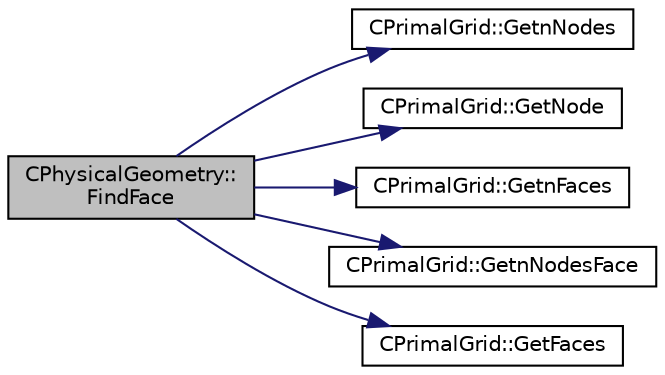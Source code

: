 digraph "CPhysicalGeometry::FindFace"
{
  edge [fontname="Helvetica",fontsize="10",labelfontname="Helvetica",labelfontsize="10"];
  node [fontname="Helvetica",fontsize="10",shape=record];
  rankdir="LR";
  Node539 [label="CPhysicalGeometry::\lFindFace",height=0.2,width=0.4,color="black", fillcolor="grey75", style="filled", fontcolor="black"];
  Node539 -> Node540 [color="midnightblue",fontsize="10",style="solid",fontname="Helvetica"];
  Node540 [label="CPrimalGrid::GetnNodes",height=0.2,width=0.4,color="black", fillcolor="white", style="filled",URL="$class_c_primal_grid.html#a0efbf2f8391d5177d92bd850016a3783",tooltip="A pure virtual member. "];
  Node539 -> Node541 [color="midnightblue",fontsize="10",style="solid",fontname="Helvetica"];
  Node541 [label="CPrimalGrid::GetNode",height=0.2,width=0.4,color="black", fillcolor="white", style="filled",URL="$class_c_primal_grid.html#a4fc7b6b6ac5025325c7e68fb56fbeef8",tooltip="A pure virtual member. "];
  Node539 -> Node542 [color="midnightblue",fontsize="10",style="solid",fontname="Helvetica"];
  Node542 [label="CPrimalGrid::GetnFaces",height=0.2,width=0.4,color="black", fillcolor="white", style="filled",URL="$class_c_primal_grid.html#a0ed05bb848693e3975e12943d8612029",tooltip="A pure virtual member. "];
  Node539 -> Node543 [color="midnightblue",fontsize="10",style="solid",fontname="Helvetica"];
  Node543 [label="CPrimalGrid::GetnNodesFace",height=0.2,width=0.4,color="black", fillcolor="white", style="filled",URL="$class_c_primal_grid.html#a950426deace995a7a0dfec7b63383d94",tooltip="A pure virtual member. "];
  Node539 -> Node544 [color="midnightblue",fontsize="10",style="solid",fontname="Helvetica"];
  Node544 [label="CPrimalGrid::GetFaces",height=0.2,width=0.4,color="black", fillcolor="white", style="filled",URL="$class_c_primal_grid.html#ad76a784e0e159c2d0c2d004a91731979",tooltip="A pure virtual member. "];
}
